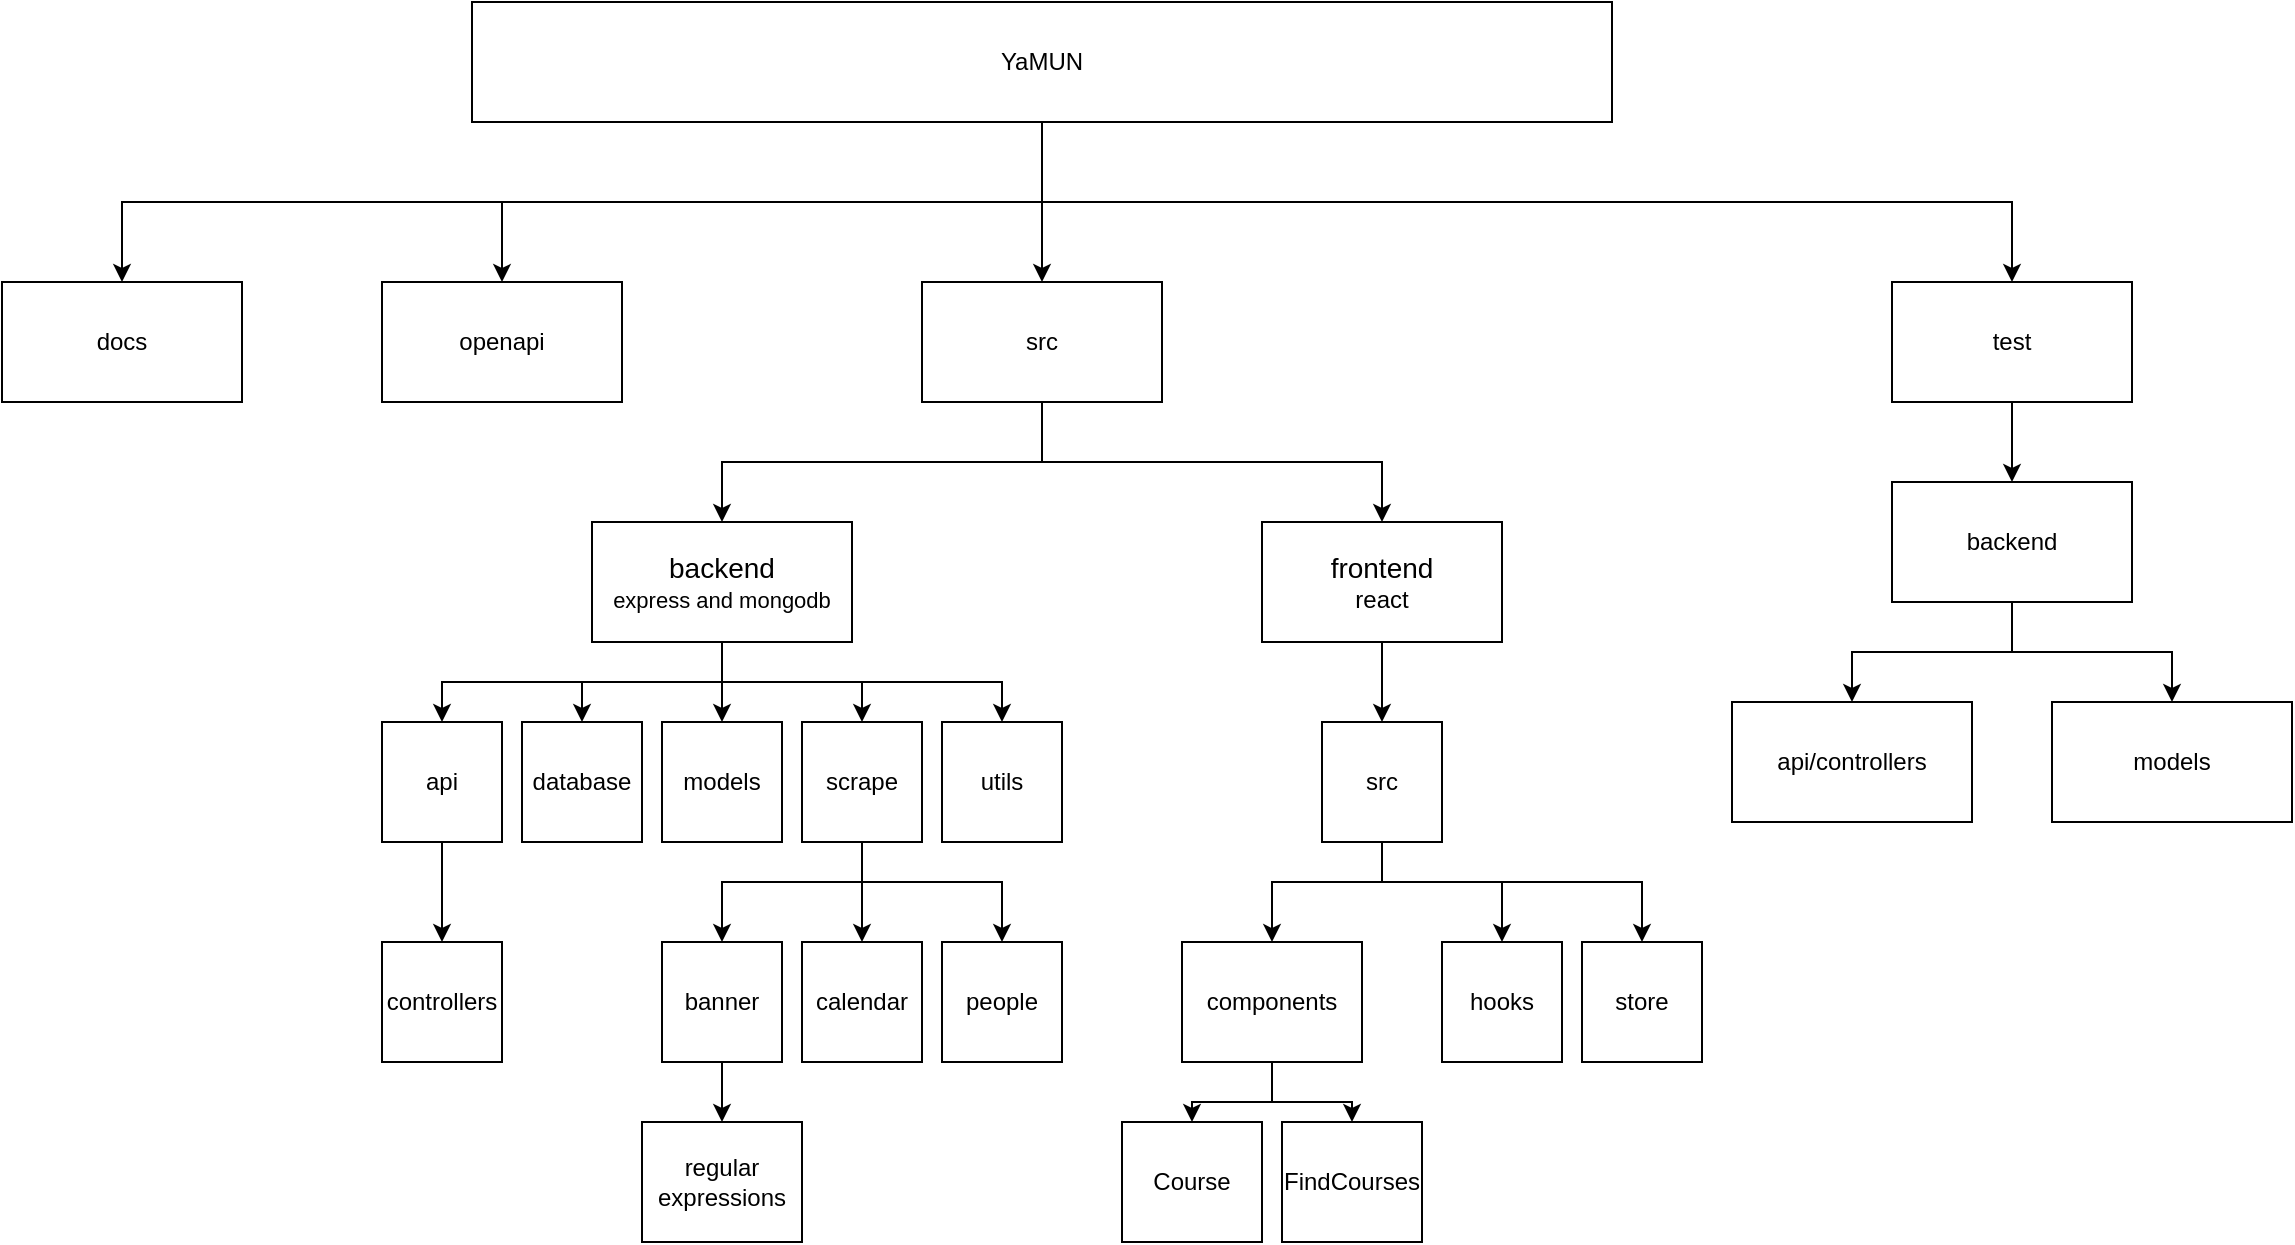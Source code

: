 <mxfile version="14.5.3"><diagram id="uDMKjMwr795IlckVJ1jZ" name="Page-1"><mxGraphModel dx="1494" dy="1096" grid="1" gridSize="10" guides="1" tooltips="1" connect="1" arrows="1" fold="1" page="1" pageScale="1" pageWidth="850" pageHeight="1100" math="0" shadow="0"><root><mxCell id="0"/><mxCell id="1" parent="0"/><mxCell id="8uno422ypbmdDk6iU0u4-112" value="&lt;div&gt;docs&lt;br&gt;&lt;/div&gt;" style="rounded=0;whiteSpace=wrap;html=1;" vertex="1" parent="1"><mxGeometry x="-440" y="160" width="120" height="60" as="geometry"/></mxCell><mxCell id="8uno422ypbmdDk6iU0u4-113" value="&lt;div&gt;openapi&lt;/div&gt;" style="rounded=0;whiteSpace=wrap;html=1;" vertex="1" parent="1"><mxGeometry x="-250" y="160" width="120" height="60" as="geometry"/></mxCell><mxCell id="8uno422ypbmdDk6iU0u4-114" style="edgeStyle=orthogonalEdgeStyle;rounded=0;orthogonalLoop=1;jettySize=auto;html=1;" edge="1" parent="1" source="8uno422ypbmdDk6iU0u4-116" target="8uno422ypbmdDk6iU0u4-129"><mxGeometry relative="1" as="geometry"><Array as="points"><mxPoint x="80" y="250"/><mxPoint x="-80" y="250"/></Array></mxGeometry></mxCell><mxCell id="8uno422ypbmdDk6iU0u4-115" style="edgeStyle=orthogonalEdgeStyle;rounded=0;orthogonalLoop=1;jettySize=auto;html=1;entryX=0.5;entryY=0;entryDx=0;entryDy=0;" edge="1" parent="1" source="8uno422ypbmdDk6iU0u4-116" target="8uno422ypbmdDk6iU0u4-131"><mxGeometry relative="1" as="geometry"><Array as="points"><mxPoint x="80" y="250"/><mxPoint x="250" y="250"/></Array></mxGeometry></mxCell><mxCell id="8uno422ypbmdDk6iU0u4-116" value="src" style="rounded=0;whiteSpace=wrap;html=1;" vertex="1" parent="1"><mxGeometry x="20" y="160" width="120" height="60" as="geometry"/></mxCell><mxCell id="8uno422ypbmdDk6iU0u4-117" style="edgeStyle=orthogonalEdgeStyle;rounded=0;orthogonalLoop=1;jettySize=auto;html=1;" edge="1" parent="1" source="8uno422ypbmdDk6iU0u4-118" target="8uno422ypbmdDk6iU0u4-121"><mxGeometry relative="1" as="geometry"/></mxCell><mxCell id="8uno422ypbmdDk6iU0u4-118" value="test" style="rounded=0;whiteSpace=wrap;html=1;" vertex="1" parent="1"><mxGeometry x="505" y="160" width="120" height="60" as="geometry"/></mxCell><mxCell id="8uno422ypbmdDk6iU0u4-119" style="edgeStyle=orthogonalEdgeStyle;rounded=0;orthogonalLoop=1;jettySize=auto;html=1;entryX=0.5;entryY=0;entryDx=0;entryDy=0;" edge="1" parent="1" source="8uno422ypbmdDk6iU0u4-121" target="8uno422ypbmdDk6iU0u4-122"><mxGeometry relative="1" as="geometry"/></mxCell><mxCell id="8uno422ypbmdDk6iU0u4-120" style="edgeStyle=orthogonalEdgeStyle;rounded=0;orthogonalLoop=1;jettySize=auto;html=1;exitX=0.5;exitY=1;exitDx=0;exitDy=0;entryX=0.5;entryY=0;entryDx=0;entryDy=0;" edge="1" parent="1" source="8uno422ypbmdDk6iU0u4-121" target="8uno422ypbmdDk6iU0u4-123"><mxGeometry relative="1" as="geometry"/></mxCell><mxCell id="8uno422ypbmdDk6iU0u4-121" value="&lt;div&gt;backend&lt;/div&gt;" style="rounded=0;whiteSpace=wrap;html=1;" vertex="1" parent="1"><mxGeometry x="505" y="260" width="120" height="60" as="geometry"/></mxCell><mxCell id="8uno422ypbmdDk6iU0u4-122" value="&lt;div&gt;api/controllers&lt;/div&gt;" style="rounded=0;whiteSpace=wrap;html=1;" vertex="1" parent="1"><mxGeometry x="425" y="370" width="120" height="60" as="geometry"/></mxCell><mxCell id="8uno422ypbmdDk6iU0u4-123" value="&lt;div&gt;models&lt;/div&gt;" style="rounded=0;whiteSpace=wrap;html=1;" vertex="1" parent="1"><mxGeometry x="585" y="370" width="120" height="60" as="geometry"/></mxCell><mxCell id="8uno422ypbmdDk6iU0u4-124" style="edgeStyle=orthogonalEdgeStyle;rounded=0;orthogonalLoop=1;jettySize=auto;html=1;entryX=0.5;entryY=0;entryDx=0;entryDy=0;" edge="1" parent="1" source="8uno422ypbmdDk6iU0u4-129" target="8uno422ypbmdDk6iU0u4-133"><mxGeometry relative="1" as="geometry"><Array as="points"><mxPoint x="-80" y="360"/><mxPoint x="-220" y="360"/></Array></mxGeometry></mxCell><mxCell id="8uno422ypbmdDk6iU0u4-125" style="edgeStyle=orthogonalEdgeStyle;rounded=0;orthogonalLoop=1;jettySize=auto;html=1;exitX=0.5;exitY=1;exitDx=0;exitDy=0;entryX=0.5;entryY=0;entryDx=0;entryDy=0;" edge="1" parent="1" source="8uno422ypbmdDk6iU0u4-129" target="8uno422ypbmdDk6iU0u4-134"><mxGeometry relative="1" as="geometry"/></mxCell><mxCell id="8uno422ypbmdDk6iU0u4-126" style="edgeStyle=orthogonalEdgeStyle;rounded=0;orthogonalLoop=1;jettySize=auto;html=1;exitX=0.5;exitY=1;exitDx=0;exitDy=0;entryX=0.5;entryY=0;entryDx=0;entryDy=0;" edge="1" parent="1" source="8uno422ypbmdDk6iU0u4-129" target="8uno422ypbmdDk6iU0u4-135"><mxGeometry relative="1" as="geometry"/></mxCell><mxCell id="8uno422ypbmdDk6iU0u4-127" style="edgeStyle=orthogonalEdgeStyle;rounded=0;orthogonalLoop=1;jettySize=auto;html=1;exitX=0.5;exitY=1;exitDx=0;exitDy=0;" edge="1" parent="1" source="8uno422ypbmdDk6iU0u4-129" target="8uno422ypbmdDk6iU0u4-139"><mxGeometry relative="1" as="geometry"/></mxCell><mxCell id="8uno422ypbmdDk6iU0u4-128" style="edgeStyle=orthogonalEdgeStyle;rounded=0;orthogonalLoop=1;jettySize=auto;html=1;exitX=0.5;exitY=1;exitDx=0;exitDy=0;entryX=0.5;entryY=0;entryDx=0;entryDy=0;" edge="1" parent="1" source="8uno422ypbmdDk6iU0u4-129" target="8uno422ypbmdDk6iU0u4-140"><mxGeometry relative="1" as="geometry"/></mxCell><mxCell id="8uno422ypbmdDk6iU0u4-129" value="&lt;div&gt;&lt;font style=&quot;font-size: 14px&quot;&gt;backend&lt;/font&gt;&lt;/div&gt;&lt;font style=&quot;font-size: 11px&quot;&gt;express and mongodb&lt;/font&gt;" style="rounded=0;whiteSpace=wrap;html=1;" vertex="1" parent="1"><mxGeometry x="-145" y="280" width="130" height="60" as="geometry"/></mxCell><mxCell id="8uno422ypbmdDk6iU0u4-130" style="edgeStyle=orthogonalEdgeStyle;rounded=0;orthogonalLoop=1;jettySize=auto;html=1;entryX=0.5;entryY=0;entryDx=0;entryDy=0;" edge="1" parent="1" source="8uno422ypbmdDk6iU0u4-131" target="8uno422ypbmdDk6iU0u4-150"><mxGeometry relative="1" as="geometry"/></mxCell><mxCell id="8uno422ypbmdDk6iU0u4-131" value="&lt;div&gt;&lt;font style=&quot;font-size: 14px&quot;&gt;frontend&lt;/font&gt;&lt;/div&gt;&lt;div&gt;react&lt;br&gt;&lt;/div&gt;" style="rounded=0;whiteSpace=wrap;html=1;" vertex="1" parent="1"><mxGeometry x="190" y="280" width="120" height="60" as="geometry"/></mxCell><mxCell id="8uno422ypbmdDk6iU0u4-132" style="edgeStyle=orthogonalEdgeStyle;rounded=0;orthogonalLoop=1;jettySize=auto;html=1;entryX=0.5;entryY=0;entryDx=0;entryDy=0;" edge="1" parent="1" source="8uno422ypbmdDk6iU0u4-133" target="8uno422ypbmdDk6iU0u4-141"><mxGeometry relative="1" as="geometry"/></mxCell><mxCell id="8uno422ypbmdDk6iU0u4-133" value="&lt;div&gt;api&lt;/div&gt;" style="rounded=0;whiteSpace=wrap;html=1;" vertex="1" parent="1"><mxGeometry x="-250" y="380" width="60" height="60" as="geometry"/></mxCell><mxCell id="8uno422ypbmdDk6iU0u4-134" value="database" style="rounded=0;whiteSpace=wrap;html=1;" vertex="1" parent="1"><mxGeometry x="-180" y="380" width="60" height="60" as="geometry"/></mxCell><mxCell id="8uno422ypbmdDk6iU0u4-135" value="&lt;div&gt;models&lt;/div&gt;" style="rounded=0;whiteSpace=wrap;html=1;" vertex="1" parent="1"><mxGeometry x="-110" y="380" width="60" height="60" as="geometry"/></mxCell><mxCell id="8uno422ypbmdDk6iU0u4-136" style="edgeStyle=orthogonalEdgeStyle;rounded=0;orthogonalLoop=1;jettySize=auto;html=1;" edge="1" parent="1" source="8uno422ypbmdDk6iU0u4-139" target="8uno422ypbmdDk6iU0u4-143"><mxGeometry relative="1" as="geometry"><Array as="points"><mxPoint x="-10" y="460"/><mxPoint x="-80" y="460"/></Array></mxGeometry></mxCell><mxCell id="8uno422ypbmdDk6iU0u4-137" style="edgeStyle=orthogonalEdgeStyle;rounded=0;orthogonalLoop=1;jettySize=auto;html=1;entryX=0.5;entryY=0;entryDx=0;entryDy=0;" edge="1" parent="1" source="8uno422ypbmdDk6iU0u4-139" target="8uno422ypbmdDk6iU0u4-144"><mxGeometry relative="1" as="geometry"/></mxCell><mxCell id="8uno422ypbmdDk6iU0u4-138" style="edgeStyle=orthogonalEdgeStyle;rounded=0;orthogonalLoop=1;jettySize=auto;html=1;" edge="1" parent="1" source="8uno422ypbmdDk6iU0u4-139" target="8uno422ypbmdDk6iU0u4-145"><mxGeometry relative="1" as="geometry"><Array as="points"><mxPoint x="-10" y="460"/><mxPoint x="60" y="460"/></Array></mxGeometry></mxCell><mxCell id="8uno422ypbmdDk6iU0u4-139" value="&lt;div&gt;scrape&lt;/div&gt;" style="rounded=0;whiteSpace=wrap;html=1;" vertex="1" parent="1"><mxGeometry x="-40" y="380" width="60" height="60" as="geometry"/></mxCell><mxCell id="8uno422ypbmdDk6iU0u4-140" value="&lt;div&gt;utils&lt;/div&gt;" style="rounded=0;whiteSpace=wrap;html=1;" vertex="1" parent="1"><mxGeometry x="30" y="380" width="60" height="60" as="geometry"/></mxCell><mxCell id="8uno422ypbmdDk6iU0u4-141" value="controllers" style="rounded=0;whiteSpace=wrap;html=1;" vertex="1" parent="1"><mxGeometry x="-250" y="490" width="60" height="60" as="geometry"/></mxCell><mxCell id="8uno422ypbmdDk6iU0u4-142" style="edgeStyle=orthogonalEdgeStyle;rounded=0;orthogonalLoop=1;jettySize=auto;html=1;" edge="1" parent="1" source="8uno422ypbmdDk6iU0u4-143"><mxGeometry relative="1" as="geometry"><mxPoint x="-80" y="580" as="targetPoint"/></mxGeometry></mxCell><mxCell id="8uno422ypbmdDk6iU0u4-143" value="banner" style="rounded=0;whiteSpace=wrap;html=1;" vertex="1" parent="1"><mxGeometry x="-110" y="490" width="60" height="60" as="geometry"/></mxCell><mxCell id="8uno422ypbmdDk6iU0u4-144" value="calendar" style="rounded=0;whiteSpace=wrap;html=1;" vertex="1" parent="1"><mxGeometry x="-40" y="490" width="60" height="60" as="geometry"/></mxCell><mxCell id="8uno422ypbmdDk6iU0u4-145" value="people" style="rounded=0;whiteSpace=wrap;html=1;" vertex="1" parent="1"><mxGeometry x="30" y="490" width="60" height="60" as="geometry"/></mxCell><mxCell id="8uno422ypbmdDk6iU0u4-146" value="&lt;div&gt;regular&lt;/div&gt;&lt;div&gt;expressions&lt;br&gt;&lt;/div&gt;" style="rounded=0;whiteSpace=wrap;html=1;" vertex="1" parent="1"><mxGeometry x="-120" y="580" width="80" height="60" as="geometry"/></mxCell><mxCell id="8uno422ypbmdDk6iU0u4-147" style="edgeStyle=orthogonalEdgeStyle;rounded=0;orthogonalLoop=1;jettySize=auto;html=1;entryX=0.5;entryY=0;entryDx=0;entryDy=0;" edge="1" parent="1" source="8uno422ypbmdDk6iU0u4-150" target="8uno422ypbmdDk6iU0u4-155"><mxGeometry relative="1" as="geometry"><mxPoint x="330" y="500" as="targetPoint"/><Array as="points"><mxPoint x="250" y="460"/><mxPoint x="380" y="460"/></Array></mxGeometry></mxCell><mxCell id="8uno422ypbmdDk6iU0u4-148" style="edgeStyle=orthogonalEdgeStyle;rounded=0;orthogonalLoop=1;jettySize=auto;html=1;entryX=0.5;entryY=0;entryDx=0;entryDy=0;" edge="1" parent="1" source="8uno422ypbmdDk6iU0u4-150" target="8uno422ypbmdDk6iU0u4-154"><mxGeometry relative="1" as="geometry"><Array as="points"><mxPoint x="250" y="460"/><mxPoint x="310" y="460"/></Array></mxGeometry></mxCell><mxCell id="8uno422ypbmdDk6iU0u4-149" style="edgeStyle=orthogonalEdgeStyle;rounded=0;orthogonalLoop=1;jettySize=auto;html=1;" edge="1" parent="1" source="8uno422ypbmdDk6iU0u4-150" target="8uno422ypbmdDk6iU0u4-153"><mxGeometry relative="1" as="geometry"><Array as="points"><mxPoint x="250" y="460"/><mxPoint x="195" y="460"/></Array></mxGeometry></mxCell><mxCell id="8uno422ypbmdDk6iU0u4-150" value="src" style="rounded=0;whiteSpace=wrap;html=1;" vertex="1" parent="1"><mxGeometry x="220" y="380" width="60" height="60" as="geometry"/></mxCell><mxCell id="8uno422ypbmdDk6iU0u4-151" style="edgeStyle=orthogonalEdgeStyle;rounded=0;orthogonalLoop=1;jettySize=auto;html=1;entryX=0.5;entryY=0;entryDx=0;entryDy=0;" edge="1" parent="1" source="8uno422ypbmdDk6iU0u4-153" target="8uno422ypbmdDk6iU0u4-156"><mxGeometry relative="1" as="geometry"/></mxCell><mxCell id="8uno422ypbmdDk6iU0u4-152" style="edgeStyle=orthogonalEdgeStyle;rounded=0;orthogonalLoop=1;jettySize=auto;html=1;entryX=0.5;entryY=0;entryDx=0;entryDy=0;" edge="1" parent="1" source="8uno422ypbmdDk6iU0u4-153" target="8uno422ypbmdDk6iU0u4-157"><mxGeometry relative="1" as="geometry"/></mxCell><mxCell id="8uno422ypbmdDk6iU0u4-153" value="&lt;div&gt;components&lt;/div&gt;" style="rounded=0;whiteSpace=wrap;html=1;" vertex="1" parent="1"><mxGeometry x="150" y="490" width="90" height="60" as="geometry"/></mxCell><mxCell id="8uno422ypbmdDk6iU0u4-154" value="&lt;div&gt;hooks&lt;/div&gt;" style="rounded=0;whiteSpace=wrap;html=1;" vertex="1" parent="1"><mxGeometry x="280" y="490" width="60" height="60" as="geometry"/></mxCell><mxCell id="8uno422ypbmdDk6iU0u4-155" value="&lt;div&gt;store&lt;/div&gt;" style="rounded=0;whiteSpace=wrap;html=1;" vertex="1" parent="1"><mxGeometry x="350" y="490" width="60" height="60" as="geometry"/></mxCell><mxCell id="8uno422ypbmdDk6iU0u4-156" value="Course" style="rounded=0;whiteSpace=wrap;html=1;" vertex="1" parent="1"><mxGeometry x="120" y="580" width="70" height="60" as="geometry"/></mxCell><mxCell id="8uno422ypbmdDk6iU0u4-157" value="FindCourses" style="rounded=0;whiteSpace=wrap;html=1;" vertex="1" parent="1"><mxGeometry x="200" y="580" width="70" height="60" as="geometry"/></mxCell><mxCell id="8uno422ypbmdDk6iU0u4-159" style="edgeStyle=orthogonalEdgeStyle;rounded=0;orthogonalLoop=1;jettySize=auto;html=1;" edge="1" parent="1" source="8uno422ypbmdDk6iU0u4-158" target="8uno422ypbmdDk6iU0u4-113"><mxGeometry relative="1" as="geometry"/></mxCell><mxCell id="8uno422ypbmdDk6iU0u4-160" style="edgeStyle=orthogonalEdgeStyle;rounded=0;orthogonalLoop=1;jettySize=auto;html=1;entryX=0.5;entryY=0;entryDx=0;entryDy=0;" edge="1" parent="1" source="8uno422ypbmdDk6iU0u4-158" target="8uno422ypbmdDk6iU0u4-116"><mxGeometry relative="1" as="geometry"/></mxCell><mxCell id="8uno422ypbmdDk6iU0u4-161" style="edgeStyle=orthogonalEdgeStyle;rounded=0;orthogonalLoop=1;jettySize=auto;html=1;" edge="1" parent="1" source="8uno422ypbmdDk6iU0u4-158" target="8uno422ypbmdDk6iU0u4-118"><mxGeometry relative="1" as="geometry"><Array as="points"><mxPoint x="80" y="120"/><mxPoint x="565" y="120"/></Array></mxGeometry></mxCell><mxCell id="8uno422ypbmdDk6iU0u4-162" style="edgeStyle=orthogonalEdgeStyle;rounded=0;orthogonalLoop=1;jettySize=auto;html=1;" edge="1" parent="1" source="8uno422ypbmdDk6iU0u4-158" target="8uno422ypbmdDk6iU0u4-112"><mxGeometry relative="1" as="geometry"><Array as="points"><mxPoint x="80" y="120"/><mxPoint x="-380" y="120"/></Array></mxGeometry></mxCell><mxCell id="8uno422ypbmdDk6iU0u4-158" value="&lt;div&gt;YaMUN&lt;/div&gt;" style="rounded=0;whiteSpace=wrap;html=1;" vertex="1" parent="1"><mxGeometry x="-205" y="20" width="570" height="60" as="geometry"/></mxCell></root></mxGraphModel></diagram></mxfile>